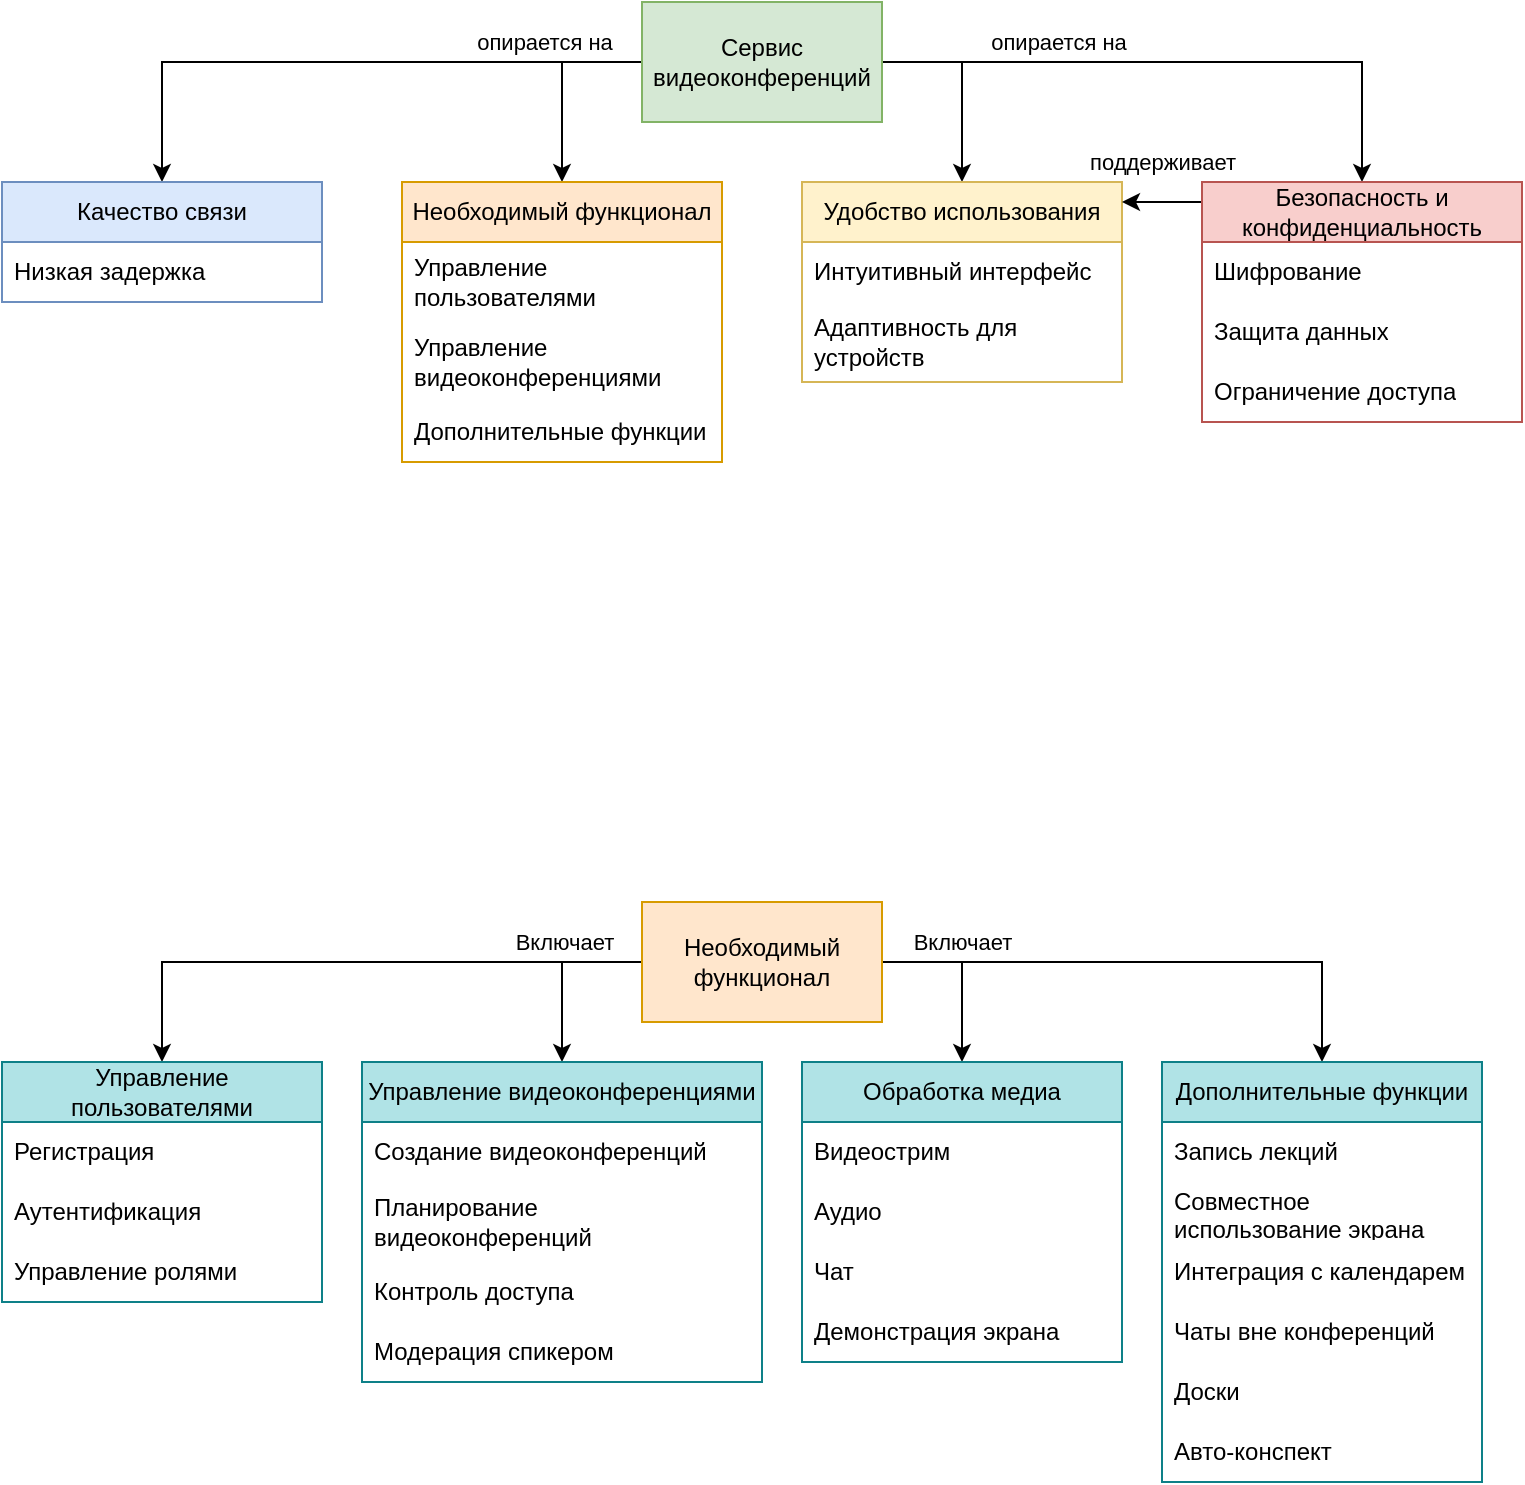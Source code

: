 <mxfile version="26.1.0">
  <diagram name="Страница — 1" id="gF-TSsPwKxHFeOLAzH47">
    <mxGraphModel dx="1078" dy="441" grid="1" gridSize="10" guides="1" tooltips="1" connect="1" arrows="1" fold="1" page="1" pageScale="1" pageWidth="827" pageHeight="1169" math="0" shadow="0">
      <root>
        <mxCell id="0" />
        <mxCell id="1" parent="0" />
        <mxCell id="qUk7q5C7CJs6m-_M87td-2" style="edgeStyle=orthogonalEdgeStyle;rounded=0;orthogonalLoop=1;jettySize=auto;html=1;entryX=0.5;entryY=0;entryDx=0;entryDy=0;" parent="1" source="qUk7q5C7CJs6m-_M87td-8" target="qUk7q5C7CJs6m-_M87td-9" edge="1">
          <mxGeometry relative="1" as="geometry" />
        </mxCell>
        <mxCell id="qUk7q5C7CJs6m-_M87td-3" value="&lt;div&gt;опирается на&lt;/div&gt;" style="edgeLabel;html=1;align=center;verticalAlign=middle;resizable=0;points=[];labelBackgroundColor=none;" parent="qUk7q5C7CJs6m-_M87td-2" vertex="1" connectable="0">
          <mxGeometry x="-0.262" y="-2" relative="1" as="geometry">
            <mxPoint x="61" y="-8" as="offset" />
          </mxGeometry>
        </mxCell>
        <mxCell id="qUk7q5C7CJs6m-_M87td-4" style="edgeStyle=orthogonalEdgeStyle;rounded=0;orthogonalLoop=1;jettySize=auto;html=1;exitX=1;exitY=0.5;exitDx=0;exitDy=0;entryX=0.5;entryY=0;entryDx=0;entryDy=0;" parent="1" source="qUk7q5C7CJs6m-_M87td-8" target="qUk7q5C7CJs6m-_M87td-11" edge="1">
          <mxGeometry relative="1" as="geometry">
            <Array as="points">
              <mxPoint x="520" y="180" />
            </Array>
          </mxGeometry>
        </mxCell>
        <mxCell id="qUk7q5C7CJs6m-_M87td-5" style="edgeStyle=orthogonalEdgeStyle;rounded=0;orthogonalLoop=1;jettySize=auto;html=1;entryX=0.5;entryY=0;entryDx=0;entryDy=0;" parent="1" source="qUk7q5C7CJs6m-_M87td-8" target="qUk7q5C7CJs6m-_M87td-14" edge="1">
          <mxGeometry relative="1" as="geometry">
            <Array as="points">
              <mxPoint x="320" y="180" />
            </Array>
          </mxGeometry>
        </mxCell>
        <mxCell id="qUk7q5C7CJs6m-_M87td-6" style="edgeStyle=orthogonalEdgeStyle;rounded=0;orthogonalLoop=1;jettySize=auto;html=1;entryX=0.5;entryY=0;entryDx=0;entryDy=0;exitX=1;exitY=0.5;exitDx=0;exitDy=0;" parent="1" source="qUk7q5C7CJs6m-_M87td-8" target="qUk7q5C7CJs6m-_M87td-20" edge="1">
          <mxGeometry relative="1" as="geometry">
            <mxPoint x="470" y="230" as="sourcePoint" />
            <Array as="points">
              <mxPoint x="720" y="180" />
            </Array>
          </mxGeometry>
        </mxCell>
        <mxCell id="qUk7q5C7CJs6m-_M87td-7" value="&lt;div&gt;опирается на&lt;/div&gt;" style="edgeLabel;html=1;align=center;verticalAlign=middle;resizable=0;points=[];labelBackgroundColor=none;" parent="qUk7q5C7CJs6m-_M87td-6" vertex="1" connectable="0">
          <mxGeometry x="0.345" y="2" relative="1" as="geometry">
            <mxPoint x="-114" y="-8" as="offset" />
          </mxGeometry>
        </mxCell>
        <mxCell id="qUk7q5C7CJs6m-_M87td-8" value="&lt;div&gt;Сервис видеоконференций&lt;/div&gt;" style="rounded=0;whiteSpace=wrap;html=1;fillColor=#d5e8d4;strokeColor=#82b366;" parent="1" vertex="1">
          <mxGeometry x="360" y="150" width="120" height="60" as="geometry" />
        </mxCell>
        <mxCell id="qUk7q5C7CJs6m-_M87td-9" value="&lt;span&gt;Качество связи&lt;/span&gt;" style="swimlane;fontStyle=0;childLayout=stackLayout;horizontal=1;startSize=30;horizontalStack=0;resizeParent=1;resizeParentMax=0;resizeLast=0;collapsible=1;marginBottom=0;whiteSpace=wrap;html=1;fillColor=#dae8fc;strokeColor=#6c8ebf;" parent="1" vertex="1">
          <mxGeometry x="40" y="240" width="160" height="60" as="geometry" />
        </mxCell>
        <mxCell id="qUk7q5C7CJs6m-_M87td-10" value="&lt;div&gt;Низкая задержка&lt;/div&gt;" style="text;strokeColor=none;fillColor=none;align=left;verticalAlign=middle;spacingLeft=4;spacingRight=4;overflow=hidden;points=[[0,0.5],[1,0.5]];portConstraint=eastwest;rotatable=0;whiteSpace=wrap;html=1;" parent="qUk7q5C7CJs6m-_M87td-9" vertex="1">
          <mxGeometry y="30" width="160" height="30" as="geometry" />
        </mxCell>
        <mxCell id="qUk7q5C7CJs6m-_M87td-11" value="Удобство использования" style="swimlane;fontStyle=0;childLayout=stackLayout;horizontal=1;startSize=30;horizontalStack=0;resizeParent=1;resizeParentMax=0;resizeLast=0;collapsible=1;marginBottom=0;whiteSpace=wrap;html=1;fillColor=#fff2cc;strokeColor=#d6b656;" parent="1" vertex="1">
          <mxGeometry x="440" y="240" width="160" height="100" as="geometry">
            <mxRectangle x="460" y="360" width="180" height="30" as="alternateBounds" />
          </mxGeometry>
        </mxCell>
        <mxCell id="qUk7q5C7CJs6m-_M87td-12" value="&lt;div&gt;Интуитивный интерфейс&lt;/div&gt;" style="text;strokeColor=none;fillColor=none;align=left;verticalAlign=middle;spacingLeft=4;spacingRight=4;overflow=hidden;points=[[0,0.5],[1,0.5]];portConstraint=eastwest;rotatable=0;whiteSpace=wrap;html=1;" parent="qUk7q5C7CJs6m-_M87td-11" vertex="1">
          <mxGeometry y="30" width="160" height="30" as="geometry" />
        </mxCell>
        <mxCell id="qUk7q5C7CJs6m-_M87td-13" value="&lt;div&gt;Адаптивность для устройств&lt;/div&gt;" style="text;strokeColor=none;fillColor=none;align=left;verticalAlign=middle;spacingLeft=4;spacingRight=4;overflow=hidden;points=[[0,0.5],[1,0.5]];portConstraint=eastwest;rotatable=0;whiteSpace=wrap;html=1;" parent="qUk7q5C7CJs6m-_M87td-11" vertex="1">
          <mxGeometry y="60" width="160" height="40" as="geometry" />
        </mxCell>
        <mxCell id="qUk7q5C7CJs6m-_M87td-14" value="Необходимый функционал" style="swimlane;fontStyle=0;childLayout=stackLayout;horizontal=1;startSize=30;horizontalStack=0;resizeParent=1;resizeParentMax=0;resizeLast=0;collapsible=1;marginBottom=0;whiteSpace=wrap;html=1;fillColor=#ffe6cc;strokeColor=#d79b00;" parent="1" vertex="1">
          <mxGeometry x="240" y="240" width="160" height="140" as="geometry">
            <mxRectangle x="200" y="360" width="190" height="30" as="alternateBounds" />
          </mxGeometry>
        </mxCell>
        <mxCell id="qUk7q5C7CJs6m-_M87td-15" value="&lt;div&gt;Управление пользователями&lt;/div&gt;" style="text;strokeColor=none;fillColor=none;align=left;verticalAlign=middle;spacingLeft=4;spacingRight=4;overflow=hidden;points=[[0,0.5],[1,0.5]];portConstraint=eastwest;rotatable=0;whiteSpace=wrap;html=1;" parent="qUk7q5C7CJs6m-_M87td-14" vertex="1">
          <mxGeometry y="30" width="160" height="40" as="geometry" />
        </mxCell>
        <mxCell id="qUk7q5C7CJs6m-_M87td-16" value="&lt;div&gt;Управление видеоконференциями&lt;/div&gt;" style="text;strokeColor=none;fillColor=none;align=left;verticalAlign=middle;spacingLeft=4;spacingRight=4;overflow=hidden;points=[[0,0.5],[1,0.5]];portConstraint=eastwest;rotatable=0;whiteSpace=wrap;html=1;" parent="qUk7q5C7CJs6m-_M87td-14" vertex="1">
          <mxGeometry y="70" width="160" height="40" as="geometry" />
        </mxCell>
        <mxCell id="qUk7q5C7CJs6m-_M87td-17" value="&lt;div&gt;Дополнительные функции&lt;/div&gt;" style="text;strokeColor=none;fillColor=none;align=left;verticalAlign=middle;spacingLeft=4;spacingRight=4;overflow=hidden;points=[[0,0.5],[1,0.5]];portConstraint=eastwest;rotatable=0;whiteSpace=wrap;html=1;" parent="qUk7q5C7CJs6m-_M87td-14" vertex="1">
          <mxGeometry y="110" width="160" height="30" as="geometry" />
        </mxCell>
        <mxCell id="qUk7q5C7CJs6m-_M87td-18" style="edgeStyle=orthogonalEdgeStyle;rounded=0;orthogonalLoop=1;jettySize=auto;html=1;exitX=0;exitY=0.25;exitDx=0;exitDy=0;entryX=1;entryY=0.25;entryDx=0;entryDy=0;" parent="1" edge="1">
          <mxGeometry relative="1" as="geometry">
            <Array as="points">
              <mxPoint x="640" y="250" />
            </Array>
            <mxPoint x="640" y="255" as="sourcePoint" />
            <mxPoint x="600" y="250" as="targetPoint" />
          </mxGeometry>
        </mxCell>
        <mxCell id="qUk7q5C7CJs6m-_M87td-19" value="&lt;div&gt;&lt;span&gt;поддерживает&lt;/span&gt;&lt;/div&gt;" style="edgeLabel;html=1;align=center;verticalAlign=middle;resizable=0;points=[];labelBackgroundColor=none;" parent="qUk7q5C7CJs6m-_M87td-18" vertex="1" connectable="0">
          <mxGeometry x="0.1" y="1" relative="1" as="geometry">
            <mxPoint y="-21" as="offset" />
          </mxGeometry>
        </mxCell>
        <mxCell id="qUk7q5C7CJs6m-_M87td-20" value="Безопасность и конфиденциальность" style="swimlane;fontStyle=0;childLayout=stackLayout;horizontal=1;startSize=30;horizontalStack=0;resizeParent=1;resizeParentMax=0;resizeLast=0;collapsible=1;marginBottom=0;whiteSpace=wrap;html=1;fillColor=#f8cecc;strokeColor=#b85450;" parent="1" vertex="1">
          <mxGeometry x="640" y="240" width="160" height="120" as="geometry" />
        </mxCell>
        <mxCell id="qUk7q5C7CJs6m-_M87td-21" value="&lt;div&gt;Шифрование&lt;/div&gt;" style="text;strokeColor=none;fillColor=none;align=left;verticalAlign=middle;spacingLeft=4;spacingRight=4;overflow=hidden;points=[[0,0.5],[1,0.5]];portConstraint=eastwest;rotatable=0;whiteSpace=wrap;html=1;" parent="qUk7q5C7CJs6m-_M87td-20" vertex="1">
          <mxGeometry y="30" width="160" height="30" as="geometry" />
        </mxCell>
        <mxCell id="qUk7q5C7CJs6m-_M87td-22" value="&lt;div&gt;Защита данных&lt;/div&gt;" style="text;strokeColor=none;fillColor=none;align=left;verticalAlign=middle;spacingLeft=4;spacingRight=4;overflow=hidden;points=[[0,0.5],[1,0.5]];portConstraint=eastwest;rotatable=0;whiteSpace=wrap;html=1;" parent="qUk7q5C7CJs6m-_M87td-20" vertex="1">
          <mxGeometry y="60" width="160" height="30" as="geometry" />
        </mxCell>
        <mxCell id="qUk7q5C7CJs6m-_M87td-23" value="&lt;div&gt;Ограничение доступа&lt;/div&gt;" style="text;strokeColor=none;fillColor=none;align=left;verticalAlign=middle;spacingLeft=4;spacingRight=4;overflow=hidden;points=[[0,0.5],[1,0.5]];portConstraint=eastwest;rotatable=0;whiteSpace=wrap;html=1;" parent="qUk7q5C7CJs6m-_M87td-20" vertex="1">
          <mxGeometry y="90" width="160" height="30" as="geometry" />
        </mxCell>
        <mxCell id="qUk7q5C7CJs6m-_M87td-24" style="edgeStyle=orthogonalEdgeStyle;rounded=0;orthogonalLoop=1;jettySize=auto;html=1;exitX=0;exitY=0.5;exitDx=0;exitDy=0;entryX=0.5;entryY=0;entryDx=0;entryDy=0;" parent="1" source="qUk7q5C7CJs6m-_M87td-30" target="qUk7q5C7CJs6m-_M87td-31" edge="1">
          <mxGeometry relative="1" as="geometry" />
        </mxCell>
        <mxCell id="qUk7q5C7CJs6m-_M87td-25" value="Включает" style="edgeLabel;html=1;align=center;verticalAlign=middle;resizable=0;points=[];labelBackgroundColor=none;" parent="qUk7q5C7CJs6m-_M87td-24" vertex="1" connectable="0">
          <mxGeometry x="-0.078" y="-3" relative="1" as="geometry">
            <mxPoint x="94" y="-7" as="offset" />
          </mxGeometry>
        </mxCell>
        <mxCell id="qUk7q5C7CJs6m-_M87td-26" style="edgeStyle=orthogonalEdgeStyle;rounded=0;orthogonalLoop=1;jettySize=auto;html=1;exitX=0;exitY=0.5;exitDx=0;exitDy=0;entryX=0.5;entryY=0;entryDx=0;entryDy=0;" parent="1" source="qUk7q5C7CJs6m-_M87td-30" target="qUk7q5C7CJs6m-_M87td-35" edge="1">
          <mxGeometry relative="1" as="geometry" />
        </mxCell>
        <mxCell id="qUk7q5C7CJs6m-_M87td-27" style="edgeStyle=orthogonalEdgeStyle;rounded=0;orthogonalLoop=1;jettySize=auto;html=1;entryX=0.5;entryY=0;entryDx=0;entryDy=0;" parent="1" source="qUk7q5C7CJs6m-_M87td-30" target="qUk7q5C7CJs6m-_M87td-44" edge="1">
          <mxGeometry relative="1" as="geometry" />
        </mxCell>
        <mxCell id="qUk7q5C7CJs6m-_M87td-28" value="Включает" style="edgeLabel;html=1;align=center;verticalAlign=middle;resizable=0;points=[];labelBackgroundColor=none;" parent="qUk7q5C7CJs6m-_M87td-27" vertex="1" connectable="0">
          <mxGeometry x="-0.498" y="2" relative="1" as="geometry">
            <mxPoint x="-28" y="-8" as="offset" />
          </mxGeometry>
        </mxCell>
        <mxCell id="qUk7q5C7CJs6m-_M87td-29" style="edgeStyle=orthogonalEdgeStyle;rounded=0;orthogonalLoop=1;jettySize=auto;html=1;entryX=0.5;entryY=0;entryDx=0;entryDy=0;" parent="1" source="qUk7q5C7CJs6m-_M87td-30" target="qUk7q5C7CJs6m-_M87td-40" edge="1">
          <mxGeometry relative="1" as="geometry">
            <Array as="points">
              <mxPoint x="520" y="630" />
            </Array>
          </mxGeometry>
        </mxCell>
        <mxCell id="qUk7q5C7CJs6m-_M87td-30" value="Необходимый функционал" style="rounded=0;whiteSpace=wrap;html=1;fillColor=#ffe6cc;strokeColor=#d79b00;" parent="1" vertex="1">
          <mxGeometry x="360" y="600" width="120" height="60" as="geometry" />
        </mxCell>
        <mxCell id="qUk7q5C7CJs6m-_M87td-31" value="&lt;span style=&quot;text-align: left;&quot;&gt;Управление пользователями&lt;/span&gt;" style="swimlane;fontStyle=0;childLayout=stackLayout;horizontal=1;startSize=30;horizontalStack=0;resizeParent=1;resizeParentMax=0;resizeLast=0;collapsible=1;marginBottom=0;whiteSpace=wrap;html=1;fillColor=#b0e3e6;strokeColor=#0e8088;" parent="1" vertex="1">
          <mxGeometry x="40" y="680" width="160" height="120" as="geometry">
            <mxRectangle x="180" y="410" width="190" height="30" as="alternateBounds" />
          </mxGeometry>
        </mxCell>
        <mxCell id="qUk7q5C7CJs6m-_M87td-32" value="&lt;div&gt;Регистрация&lt;/div&gt;" style="text;strokeColor=none;fillColor=none;align=left;verticalAlign=middle;spacingLeft=4;spacingRight=4;overflow=hidden;points=[[0,0.5],[1,0.5]];portConstraint=eastwest;rotatable=0;whiteSpace=wrap;html=1;" parent="qUk7q5C7CJs6m-_M87td-31" vertex="1">
          <mxGeometry y="30" width="160" height="30" as="geometry" />
        </mxCell>
        <mxCell id="qUk7q5C7CJs6m-_M87td-33" value="&lt;div&gt;Аутентификация&lt;/div&gt;" style="text;strokeColor=none;fillColor=none;align=left;verticalAlign=middle;spacingLeft=4;spacingRight=4;overflow=hidden;points=[[0,0.5],[1,0.5]];portConstraint=eastwest;rotatable=0;whiteSpace=wrap;html=1;" parent="qUk7q5C7CJs6m-_M87td-31" vertex="1">
          <mxGeometry y="60" width="160" height="30" as="geometry" />
        </mxCell>
        <mxCell id="qUk7q5C7CJs6m-_M87td-34" value="&lt;div&gt;Управление ролями&lt;/div&gt;" style="text;strokeColor=none;fillColor=none;align=left;verticalAlign=middle;spacingLeft=4;spacingRight=4;overflow=hidden;points=[[0,0.5],[1,0.5]];portConstraint=eastwest;rotatable=0;whiteSpace=wrap;html=1;" parent="qUk7q5C7CJs6m-_M87td-31" vertex="1">
          <mxGeometry y="90" width="160" height="30" as="geometry" />
        </mxCell>
        <mxCell id="qUk7q5C7CJs6m-_M87td-35" value="&lt;span style=&quot;text-align: left;&quot;&gt;Управление видеоконференциями&lt;/span&gt;" style="swimlane;fontStyle=0;childLayout=stackLayout;horizontal=1;startSize=30;horizontalStack=0;resizeParent=1;resizeParentMax=0;resizeLast=0;collapsible=1;marginBottom=0;whiteSpace=wrap;html=1;fillColor=#b0e3e6;strokeColor=#0e8088;" parent="1" vertex="1">
          <mxGeometry x="220" y="680" width="200" height="160" as="geometry">
            <mxRectangle x="180" y="410" width="190" height="30" as="alternateBounds" />
          </mxGeometry>
        </mxCell>
        <mxCell id="qUk7q5C7CJs6m-_M87td-36" value="&lt;div&gt;Создание видеоконференций&lt;/div&gt;" style="text;strokeColor=none;fillColor=none;align=left;verticalAlign=middle;spacingLeft=4;spacingRight=4;overflow=hidden;points=[[0,0.5],[1,0.5]];portConstraint=eastwest;rotatable=0;whiteSpace=wrap;html=1;" parent="qUk7q5C7CJs6m-_M87td-35" vertex="1">
          <mxGeometry y="30" width="200" height="30" as="geometry" />
        </mxCell>
        <mxCell id="qUk7q5C7CJs6m-_M87td-37" value="Планирование видеоконференций" style="text;strokeColor=none;fillColor=none;align=left;verticalAlign=middle;spacingLeft=4;spacingRight=4;overflow=hidden;points=[[0,0.5],[1,0.5]];portConstraint=eastwest;rotatable=0;whiteSpace=wrap;html=1;" parent="qUk7q5C7CJs6m-_M87td-35" vertex="1">
          <mxGeometry y="60" width="200" height="40" as="geometry" />
        </mxCell>
        <mxCell id="qUk7q5C7CJs6m-_M87td-38" value="&lt;div&gt;Контроль доступа&lt;/div&gt;" style="text;strokeColor=none;fillColor=none;align=left;verticalAlign=middle;spacingLeft=4;spacingRight=4;overflow=hidden;points=[[0,0.5],[1,0.5]];portConstraint=eastwest;rotatable=0;whiteSpace=wrap;html=1;" parent="qUk7q5C7CJs6m-_M87td-35" vertex="1">
          <mxGeometry y="100" width="200" height="30" as="geometry" />
        </mxCell>
        <mxCell id="qUk7q5C7CJs6m-_M87td-39" value="&lt;div&gt;Модерация спикером&amp;nbsp;&lt;/div&gt;" style="text;strokeColor=none;fillColor=none;align=left;verticalAlign=middle;spacingLeft=4;spacingRight=4;overflow=hidden;points=[[0,0.5],[1,0.5]];portConstraint=eastwest;rotatable=0;whiteSpace=wrap;html=1;" parent="qUk7q5C7CJs6m-_M87td-35" vertex="1">
          <mxGeometry y="130" width="200" height="30" as="geometry" />
        </mxCell>
        <mxCell id="qUk7q5C7CJs6m-_M87td-40" value="&lt;span style=&quot;text-align: left;&quot;&gt;Обработка медиа&lt;/span&gt;" style="swimlane;fontStyle=0;childLayout=stackLayout;horizontal=1;startSize=30;horizontalStack=0;resizeParent=1;resizeParentMax=0;resizeLast=0;collapsible=1;marginBottom=0;whiteSpace=wrap;html=1;fillColor=#b0e3e6;strokeColor=#0e8088;" parent="1" vertex="1">
          <mxGeometry x="440" y="680" width="160" height="150" as="geometry">
            <mxRectangle x="180" y="410" width="190" height="30" as="alternateBounds" />
          </mxGeometry>
        </mxCell>
        <mxCell id="qUk7q5C7CJs6m-_M87td-41" value="&lt;div&gt;Видеострим&lt;/div&gt;" style="text;strokeColor=none;fillColor=none;align=left;verticalAlign=middle;spacingLeft=4;spacingRight=4;overflow=hidden;points=[[0,0.5],[1,0.5]];portConstraint=eastwest;rotatable=0;whiteSpace=wrap;html=1;" parent="qUk7q5C7CJs6m-_M87td-40" vertex="1">
          <mxGeometry y="30" width="160" height="30" as="geometry" />
        </mxCell>
        <mxCell id="qUk7q5C7CJs6m-_M87td-42" value="&lt;div&gt;Аудио&lt;/div&gt;" style="text;strokeColor=none;fillColor=none;align=left;verticalAlign=middle;spacingLeft=4;spacingRight=4;overflow=hidden;points=[[0,0.5],[1,0.5]];portConstraint=eastwest;rotatable=0;whiteSpace=wrap;html=1;" parent="qUk7q5C7CJs6m-_M87td-40" vertex="1">
          <mxGeometry y="60" width="160" height="30" as="geometry" />
        </mxCell>
        <mxCell id="qUk7q5C7CJs6m-_M87td-43" value="&lt;div&gt;Чат&lt;/div&gt;" style="text;strokeColor=none;fillColor=none;align=left;verticalAlign=middle;spacingLeft=4;spacingRight=4;overflow=hidden;points=[[0,0.5],[1,0.5]];portConstraint=eastwest;rotatable=0;whiteSpace=wrap;html=1;" parent="qUk7q5C7CJs6m-_M87td-40" vertex="1">
          <mxGeometry y="90" width="160" height="30" as="geometry" />
        </mxCell>
        <mxCell id="Yc6DzqEbpW56SK3K9VK4-3" value="Демонстрация экрана" style="text;strokeColor=none;fillColor=none;align=left;verticalAlign=middle;spacingLeft=4;spacingRight=4;overflow=hidden;points=[[0,0.5],[1,0.5]];portConstraint=eastwest;rotatable=0;whiteSpace=wrap;html=1;" parent="qUk7q5C7CJs6m-_M87td-40" vertex="1">
          <mxGeometry y="120" width="160" height="30" as="geometry" />
        </mxCell>
        <mxCell id="qUk7q5C7CJs6m-_M87td-44" value="&lt;span style=&quot;text-align: left;&quot;&gt;Дополнительные функции&lt;/span&gt;" style="swimlane;fontStyle=0;childLayout=stackLayout;horizontal=1;startSize=30;horizontalStack=0;resizeParent=1;resizeParentMax=0;resizeLast=0;collapsible=1;marginBottom=0;whiteSpace=wrap;html=1;fillColor=#b0e3e6;strokeColor=#0e8088;" parent="1" vertex="1">
          <mxGeometry x="620" y="680" width="160" height="210" as="geometry">
            <mxRectangle x="180" y="410" width="190" height="30" as="alternateBounds" />
          </mxGeometry>
        </mxCell>
        <mxCell id="qUk7q5C7CJs6m-_M87td-45" value="Запись лекций" style="text;strokeColor=none;fillColor=none;align=left;verticalAlign=middle;spacingLeft=4;spacingRight=4;overflow=hidden;points=[[0,0.5],[1,0.5]];portConstraint=eastwest;rotatable=0;whiteSpace=wrap;html=1;" parent="qUk7q5C7CJs6m-_M87td-44" vertex="1">
          <mxGeometry y="30" width="160" height="30" as="geometry" />
        </mxCell>
        <mxCell id="qUk7q5C7CJs6m-_M87td-46" value="&lt;div&gt;Совместное использование экрана&lt;/div&gt;" style="text;strokeColor=none;fillColor=none;align=left;verticalAlign=middle;spacingLeft=4;spacingRight=4;overflow=hidden;points=[[0,0.5],[1,0.5]];portConstraint=eastwest;rotatable=0;whiteSpace=wrap;html=1;" parent="qUk7q5C7CJs6m-_M87td-44" vertex="1">
          <mxGeometry y="60" width="160" height="30" as="geometry" />
        </mxCell>
        <mxCell id="qUk7q5C7CJs6m-_M87td-47" value="&lt;div&gt;Интеграция с календарем&lt;/div&gt;" style="text;strokeColor=none;fillColor=none;align=left;verticalAlign=middle;spacingLeft=4;spacingRight=4;overflow=hidden;points=[[0,0.5],[1,0.5]];portConstraint=eastwest;rotatable=0;whiteSpace=wrap;html=1;" parent="qUk7q5C7CJs6m-_M87td-44" vertex="1">
          <mxGeometry y="90" width="160" height="30" as="geometry" />
        </mxCell>
        <mxCell id="Sy5UwkbzGZEsduJ1H3Rc-6" value="&lt;div&gt;Чаты вне конференций&lt;/div&gt;" style="text;strokeColor=none;fillColor=none;align=left;verticalAlign=middle;spacingLeft=4;spacingRight=4;overflow=hidden;points=[[0,0.5],[1,0.5]];portConstraint=eastwest;rotatable=0;whiteSpace=wrap;html=1;" vertex="1" parent="qUk7q5C7CJs6m-_M87td-44">
          <mxGeometry y="120" width="160" height="30" as="geometry" />
        </mxCell>
        <mxCell id="Sy5UwkbzGZEsduJ1H3Rc-7" value="&lt;div&gt;Доски&lt;br&gt;&lt;/div&gt;" style="text;strokeColor=none;fillColor=none;align=left;verticalAlign=middle;spacingLeft=4;spacingRight=4;overflow=hidden;points=[[0,0.5],[1,0.5]];portConstraint=eastwest;rotatable=0;whiteSpace=wrap;html=1;" vertex="1" parent="qUk7q5C7CJs6m-_M87td-44">
          <mxGeometry y="150" width="160" height="30" as="geometry" />
        </mxCell>
        <mxCell id="qUk7q5C7CJs6m-_M87td-48" value="&lt;div&gt;Авто-конспект&lt;/div&gt;" style="text;strokeColor=none;fillColor=none;align=left;verticalAlign=middle;spacingLeft=4;spacingRight=4;overflow=hidden;points=[[0,0.5],[1,0.5]];portConstraint=eastwest;rotatable=0;whiteSpace=wrap;html=1;" parent="qUk7q5C7CJs6m-_M87td-44" vertex="1">
          <mxGeometry y="180" width="160" height="30" as="geometry" />
        </mxCell>
      </root>
    </mxGraphModel>
  </diagram>
</mxfile>
